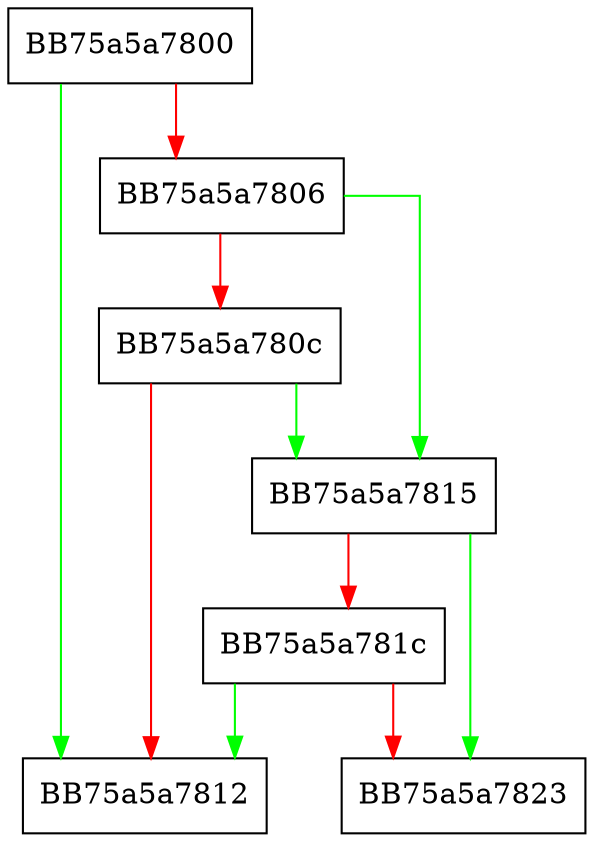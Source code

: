 digraph startsWithSs {
  node [shape="box"];
  graph [splines=ortho];
  BB75a5a7800 -> BB75a5a7812 [color="green"];
  BB75a5a7800 -> BB75a5a7806 [color="red"];
  BB75a5a7806 -> BB75a5a7815 [color="green"];
  BB75a5a7806 -> BB75a5a780c [color="red"];
  BB75a5a780c -> BB75a5a7815 [color="green"];
  BB75a5a780c -> BB75a5a7812 [color="red"];
  BB75a5a7815 -> BB75a5a7823 [color="green"];
  BB75a5a7815 -> BB75a5a781c [color="red"];
  BB75a5a781c -> BB75a5a7812 [color="green"];
  BB75a5a781c -> BB75a5a7823 [color="red"];
}
